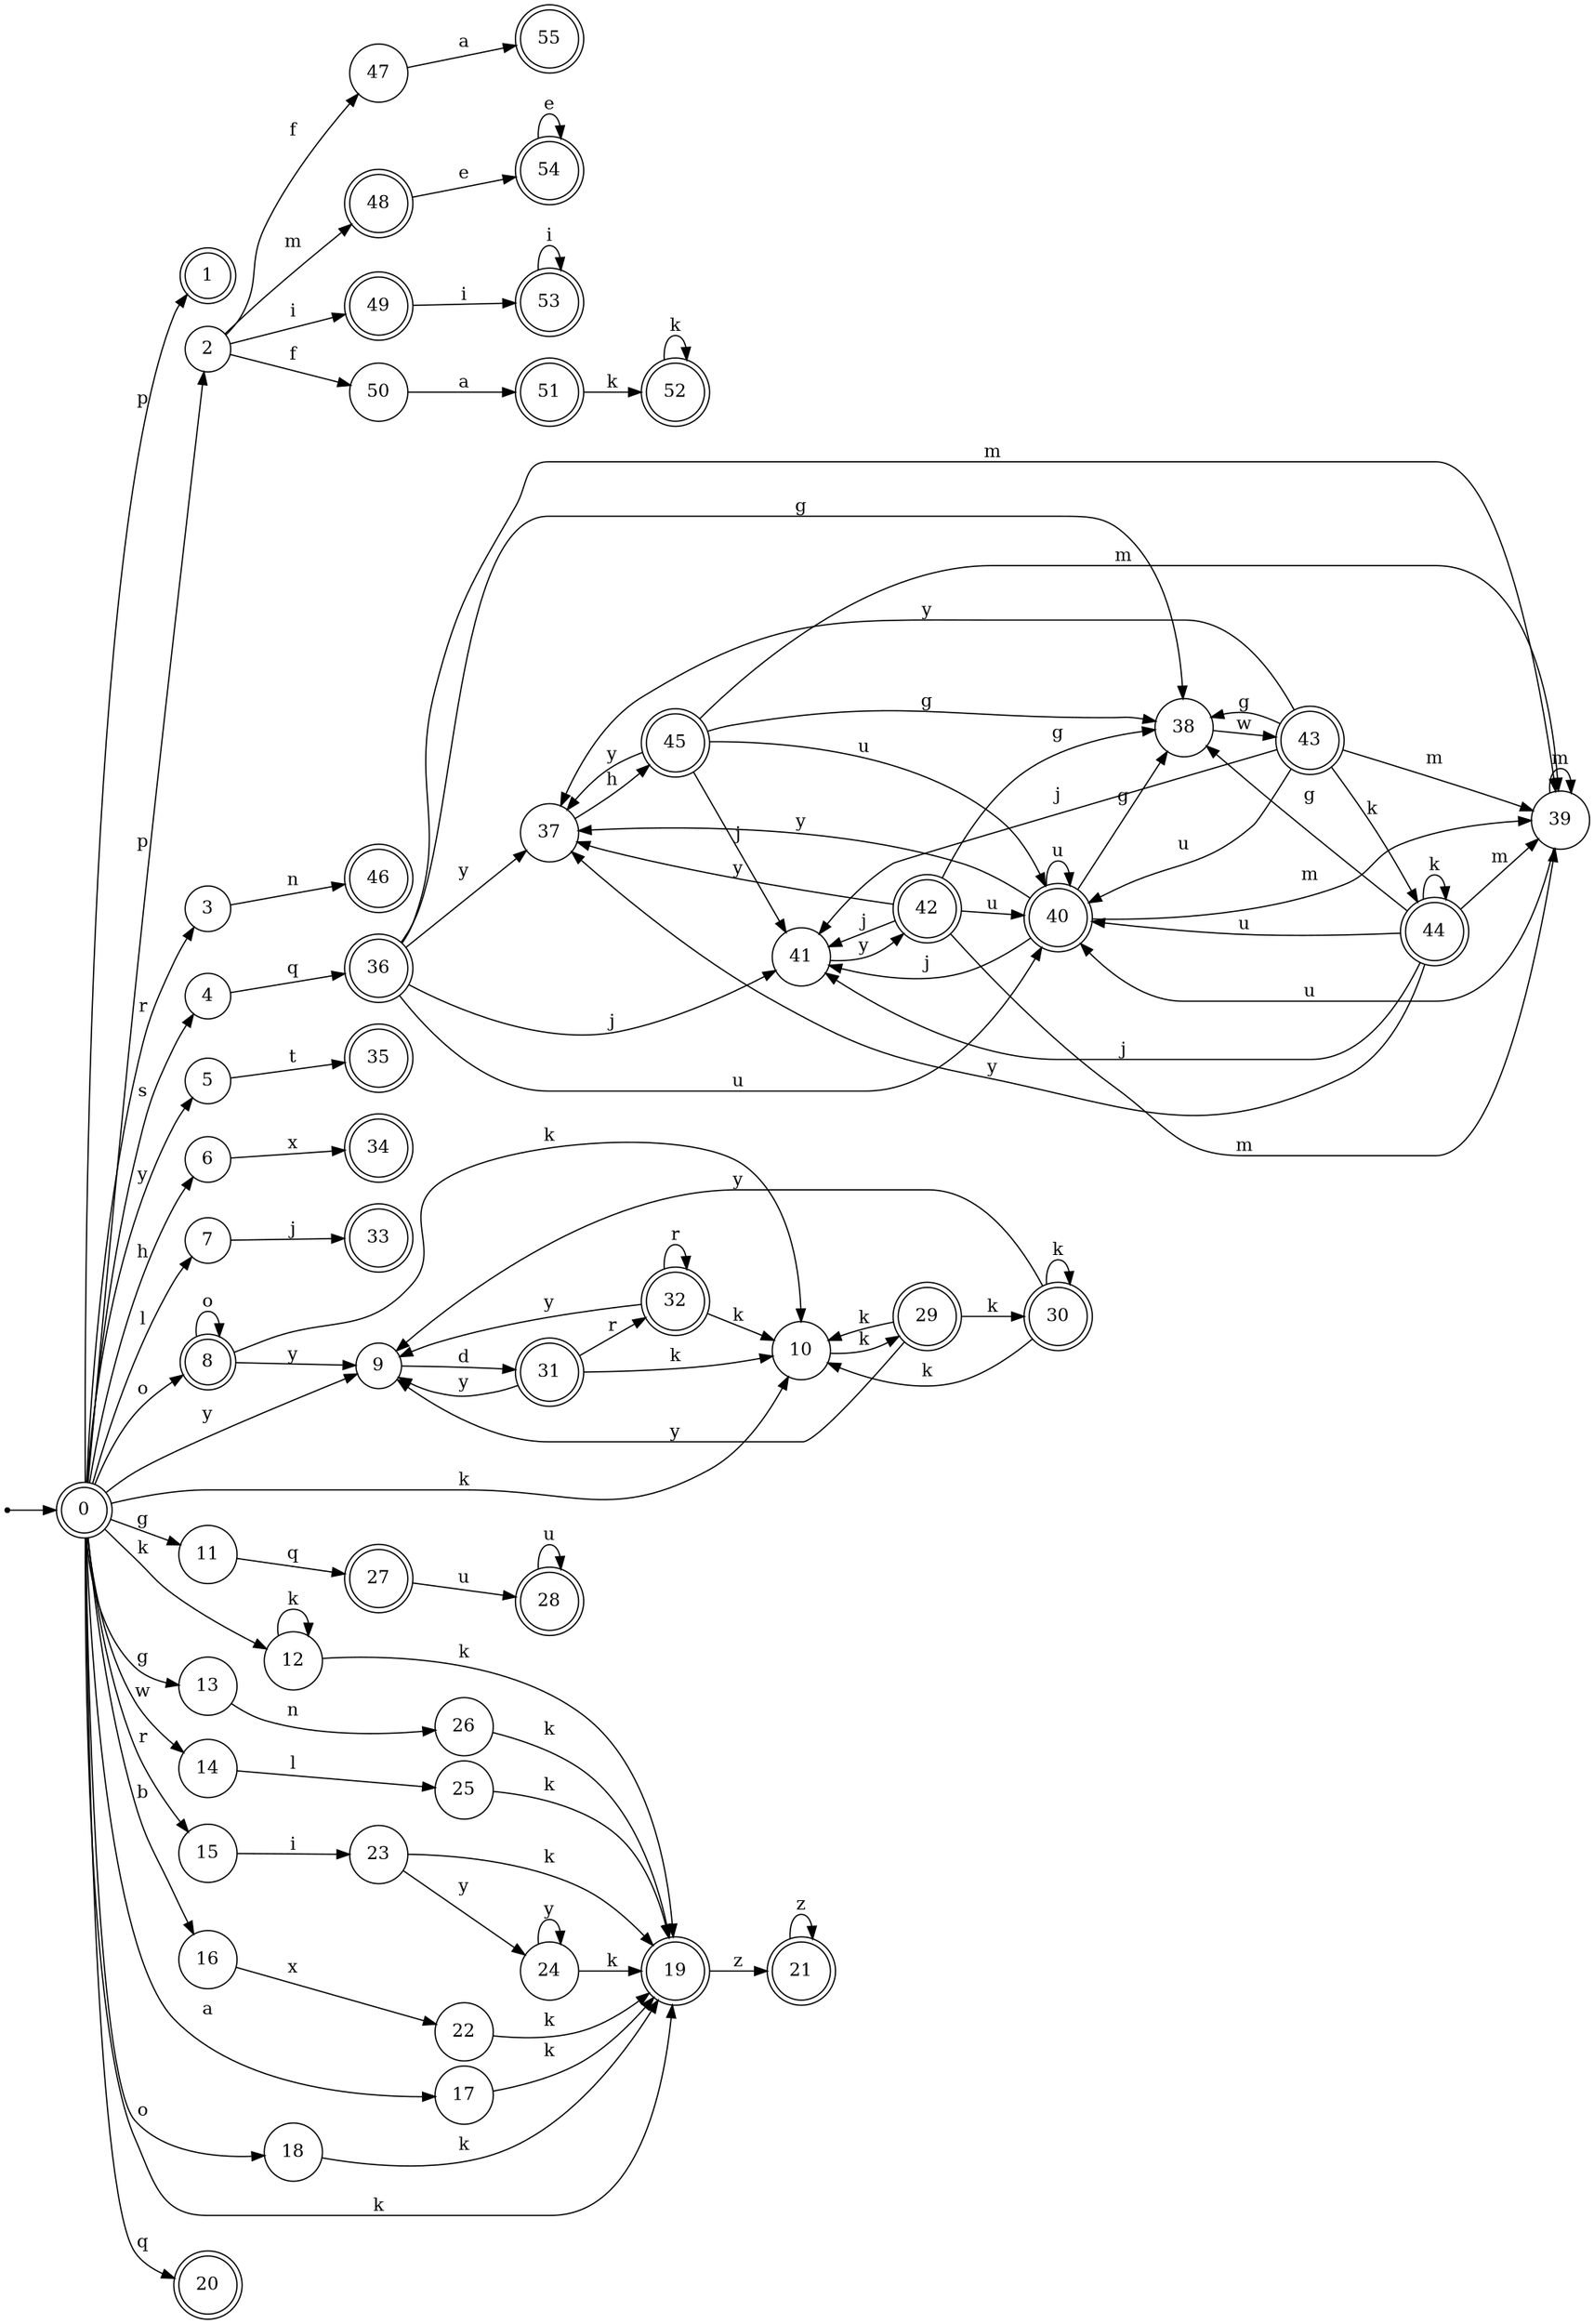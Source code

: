 digraph finite_state_machine {
rankdir=LR;
size="20,20";
node [shape = point]; "dummy0"
node [shape = doublecircle]; "0";"dummy0" -> "0";
node [shape = doublecircle]; "1";node [shape = circle]; "2";
node [shape = circle]; "3";
node [shape = circle]; "4";
node [shape = circle]; "5";
node [shape = circle]; "6";
node [shape = circle]; "7";
node [shape = doublecircle]; "8";node [shape = circle]; "9";
node [shape = circle]; "10";
node [shape = circle]; "11";
node [shape = circle]; "12";
node [shape = circle]; "13";
node [shape = circle]; "14";
node [shape = circle]; "15";
node [shape = circle]; "16";
node [shape = circle]; "17";
node [shape = circle]; "18";
node [shape = doublecircle]; "19";node [shape = doublecircle]; "20";node [shape = doublecircle]; "21";node [shape = circle]; "22";
node [shape = circle]; "23";
node [shape = circle]; "24";
node [shape = circle]; "25";
node [shape = circle]; "26";
node [shape = doublecircle]; "27";node [shape = doublecircle]; "28";node [shape = doublecircle]; "29";node [shape = doublecircle]; "30";node [shape = doublecircle]; "31";node [shape = doublecircle]; "32";node [shape = doublecircle]; "33";node [shape = doublecircle]; "34";node [shape = doublecircle]; "35";node [shape = doublecircle]; "36";node [shape = circle]; "37";
node [shape = circle]; "38";
node [shape = circle]; "39";
node [shape = doublecircle]; "40";node [shape = circle]; "41";
node [shape = doublecircle]; "42";node [shape = doublecircle]; "43";node [shape = doublecircle]; "44";node [shape = doublecircle]; "45";node [shape = doublecircle]; "46";node [shape = circle]; "47";
node [shape = doublecircle]; "48";node [shape = doublecircle]; "49";node [shape = circle]; "50";
node [shape = doublecircle]; "51";node [shape = doublecircle]; "52";node [shape = doublecircle]; "53";node [shape = doublecircle]; "54";node [shape = doublecircle]; "55";"0" -> "1" [label = "p"];
 "0" -> "2" [label = "p"];
 "0" -> "3" [label = "r"];
 "0" -> "15" [label = "r"];
 "0" -> "4" [label = "s"];
 "0" -> "9" [label = "y"];
 "0" -> "5" [label = "y"];
 "0" -> "6" [label = "h"];
 "0" -> "7" [label = "l"];
 "0" -> "8" [label = "o"];
 "0" -> "18" [label = "o"];
 "0" -> "10" [label = "k"];
 "0" -> "19" [label = "k"];
 "0" -> "12" [label = "k"];
 "0" -> "11" [label = "g"];
 "0" -> "13" [label = "g"];
 "0" -> "14" [label = "w"];
 "0" -> "16" [label = "b"];
 "0" -> "17" [label = "a"];
 "0" -> "20" [label = "q"];
 "19" -> "21" [label = "z"];
 "21" -> "21" [label = "z"];
 "18" -> "19" [label = "k"];
 "17" -> "19" [label = "k"];
 "16" -> "22" [label = "x"];
 "22" -> "19" [label = "k"];
 "15" -> "23" [label = "i"];
 "23" -> "24" [label = "y"];
 "23" -> "19" [label = "k"];
 "24" -> "24" [label = "y"];
 "24" -> "19" [label = "k"];
 "14" -> "25" [label = "l"];
 "25" -> "19" [label = "k"];
 "13" -> "26" [label = "n"];
 "26" -> "19" [label = "k"];
 "12" -> "19" [label = "k"];
 "12" -> "12" [label = "k"];
 "11" -> "27" [label = "q"];
 "27" -> "28" [label = "u"];
 "28" -> "28" [label = "u"];
 "10" -> "29" [label = "k"];
 "29" -> "10" [label = "k"];
 "29" -> "30" [label = "k"];
 "29" -> "9" [label = "y"];
 "30" -> "10" [label = "k"];
 "30" -> "30" [label = "k"];
 "30" -> "9" [label = "y"];
 "9" -> "31" [label = "d"];
 "31" -> "9" [label = "y"];
 "31" -> "32" [label = "r"];
 "31" -> "10" [label = "k"];
 "32" -> "32" [label = "r"];
 "32" -> "9" [label = "y"];
 "32" -> "10" [label = "k"];
 "8" -> "8" [label = "o"];
 "8" -> "9" [label = "y"];
 "8" -> "10" [label = "k"];
 "7" -> "33" [label = "j"];
 "6" -> "34" [label = "x"];
 "5" -> "35" [label = "t"];
 "4" -> "36" [label = "q"];
 "36" -> "37" [label = "y"];
 "36" -> "38" [label = "g"];
 "36" -> "39" [label = "m"];
 "36" -> "40" [label = "u"];
 "36" -> "41" [label = "j"];
 "41" -> "42" [label = "y"];
 "42" -> "41" [label = "j"];
 "42" -> "37" [label = "y"];
 "42" -> "38" [label = "g"];
 "42" -> "39" [label = "m"];
 "42" -> "40" [label = "u"];
 "40" -> "40" [label = "u"];
 "40" -> "39" [label = "m"];
 "40" -> "37" [label = "y"];
 "40" -> "38" [label = "g"];
 "40" -> "41" [label = "j"];
 "39" -> "39" [label = "m"];
 "39" -> "40" [label = "u"];
 "38" -> "43" [label = "w"];
 "43" -> "38" [label = "g"];
 "43" -> "44" [label = "k"];
 "43" -> "37" [label = "y"];
 "43" -> "39" [label = "m"];
 "43" -> "40" [label = "u"];
 "43" -> "41" [label = "j"];
 "44" -> "44" [label = "k"];
 "44" -> "38" [label = "g"];
 "44" -> "37" [label = "y"];
 "44" -> "39" [label = "m"];
 "44" -> "40" [label = "u"];
 "44" -> "41" [label = "j"];
 "37" -> "45" [label = "h"];
 "45" -> "37" [label = "y"];
 "45" -> "38" [label = "g"];
 "45" -> "39" [label = "m"];
 "45" -> "40" [label = "u"];
 "45" -> "41" [label = "j"];
 "3" -> "46" [label = "n"];
 "2" -> "50" [label = "f"];
 "2" -> "47" [label = "f"];
 "2" -> "48" [label = "m"];
 "2" -> "49" [label = "i"];
 "50" -> "51" [label = "a"];
 "51" -> "52" [label = "k"];
 "52" -> "52" [label = "k"];
 "49" -> "53" [label = "i"];
 "53" -> "53" [label = "i"];
 "48" -> "54" [label = "e"];
 "54" -> "54" [label = "e"];
 "47" -> "55" [label = "a"];
 }
